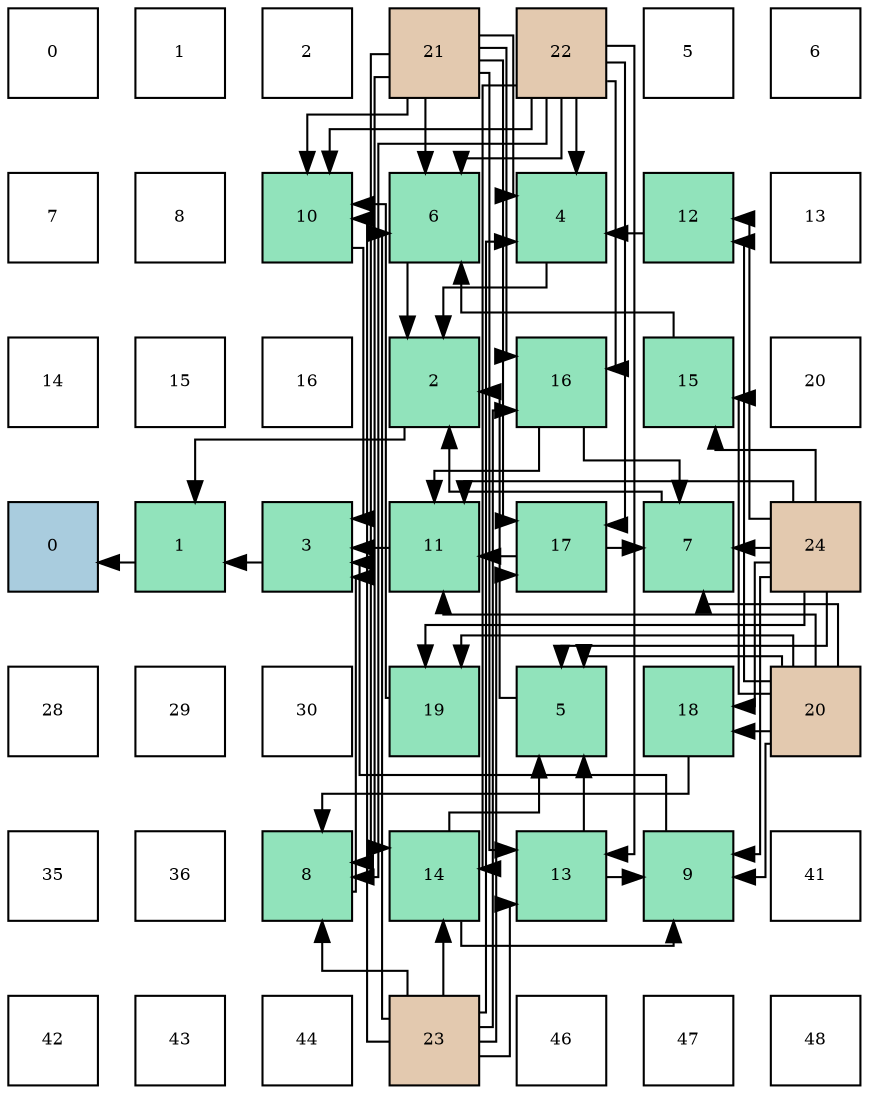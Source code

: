 digraph layout{
 rankdir=TB;
 splines=ortho;
 node [style=filled shape=square fixedsize=true width=0.6];
0[label="0", fontsize=8, fillcolor="#ffffff"];
1[label="1", fontsize=8, fillcolor="#ffffff"];
2[label="2", fontsize=8, fillcolor="#ffffff"];
3[label="21", fontsize=8, fillcolor="#e3c9af"];
4[label="22", fontsize=8, fillcolor="#e3c9af"];
5[label="5", fontsize=8, fillcolor="#ffffff"];
6[label="6", fontsize=8, fillcolor="#ffffff"];
7[label="7", fontsize=8, fillcolor="#ffffff"];
8[label="8", fontsize=8, fillcolor="#ffffff"];
9[label="10", fontsize=8, fillcolor="#91e3bb"];
10[label="6", fontsize=8, fillcolor="#91e3bb"];
11[label="4", fontsize=8, fillcolor="#91e3bb"];
12[label="12", fontsize=8, fillcolor="#91e3bb"];
13[label="13", fontsize=8, fillcolor="#ffffff"];
14[label="14", fontsize=8, fillcolor="#ffffff"];
15[label="15", fontsize=8, fillcolor="#ffffff"];
16[label="16", fontsize=8, fillcolor="#ffffff"];
17[label="2", fontsize=8, fillcolor="#91e3bb"];
18[label="16", fontsize=8, fillcolor="#91e3bb"];
19[label="15", fontsize=8, fillcolor="#91e3bb"];
20[label="20", fontsize=8, fillcolor="#ffffff"];
21[label="0", fontsize=8, fillcolor="#a9ccde"];
22[label="1", fontsize=8, fillcolor="#91e3bb"];
23[label="3", fontsize=8, fillcolor="#91e3bb"];
24[label="11", fontsize=8, fillcolor="#91e3bb"];
25[label="17", fontsize=8, fillcolor="#91e3bb"];
26[label="7", fontsize=8, fillcolor="#91e3bb"];
27[label="24", fontsize=8, fillcolor="#e3c9af"];
28[label="28", fontsize=8, fillcolor="#ffffff"];
29[label="29", fontsize=8, fillcolor="#ffffff"];
30[label="30", fontsize=8, fillcolor="#ffffff"];
31[label="19", fontsize=8, fillcolor="#91e3bb"];
32[label="5", fontsize=8, fillcolor="#91e3bb"];
33[label="18", fontsize=8, fillcolor="#91e3bb"];
34[label="20", fontsize=8, fillcolor="#e3c9af"];
35[label="35", fontsize=8, fillcolor="#ffffff"];
36[label="36", fontsize=8, fillcolor="#ffffff"];
37[label="8", fontsize=8, fillcolor="#91e3bb"];
38[label="14", fontsize=8, fillcolor="#91e3bb"];
39[label="13", fontsize=8, fillcolor="#91e3bb"];
40[label="9", fontsize=8, fillcolor="#91e3bb"];
41[label="41", fontsize=8, fillcolor="#ffffff"];
42[label="42", fontsize=8, fillcolor="#ffffff"];
43[label="43", fontsize=8, fillcolor="#ffffff"];
44[label="44", fontsize=8, fillcolor="#ffffff"];
45[label="23", fontsize=8, fillcolor="#e3c9af"];
46[label="46", fontsize=8, fillcolor="#ffffff"];
47[label="47", fontsize=8, fillcolor="#ffffff"];
48[label="48", fontsize=8, fillcolor="#ffffff"];
edge [constraint=false, style=vis];22 -> 21;
17 -> 22;
23 -> 22;
11 -> 17;
32 -> 17;
10 -> 17;
26 -> 17;
37 -> 23;
40 -> 23;
9 -> 23;
24 -> 23;
12 -> 11;
3 -> 11;
4 -> 11;
45 -> 11;
39 -> 32;
38 -> 32;
34 -> 32;
27 -> 32;
19 -> 10;
3 -> 10;
4 -> 10;
45 -> 10;
18 -> 26;
25 -> 26;
34 -> 26;
27 -> 26;
33 -> 37;
3 -> 37;
4 -> 37;
45 -> 37;
39 -> 40;
38 -> 40;
34 -> 40;
27 -> 40;
31 -> 9;
3 -> 9;
4 -> 9;
45 -> 9;
18 -> 24;
25 -> 24;
34 -> 24;
27 -> 24;
34 -> 12;
27 -> 12;
3 -> 39;
4 -> 39;
45 -> 39;
3 -> 38;
4 -> 38;
45 -> 38;
34 -> 19;
27 -> 19;
3 -> 18;
4 -> 18;
45 -> 18;
3 -> 25;
4 -> 25;
45 -> 25;
34 -> 33;
27 -> 33;
34 -> 31;
27 -> 31;
edge [constraint=true, style=invis];
0 -> 7 -> 14 -> 21 -> 28 -> 35 -> 42;
1 -> 8 -> 15 -> 22 -> 29 -> 36 -> 43;
2 -> 9 -> 16 -> 23 -> 30 -> 37 -> 44;
3 -> 10 -> 17 -> 24 -> 31 -> 38 -> 45;
4 -> 11 -> 18 -> 25 -> 32 -> 39 -> 46;
5 -> 12 -> 19 -> 26 -> 33 -> 40 -> 47;
6 -> 13 -> 20 -> 27 -> 34 -> 41 -> 48;
rank = same {0 -> 1 -> 2 -> 3 -> 4 -> 5 -> 6};
rank = same {7 -> 8 -> 9 -> 10 -> 11 -> 12 -> 13};
rank = same {14 -> 15 -> 16 -> 17 -> 18 -> 19 -> 20};
rank = same {21 -> 22 -> 23 -> 24 -> 25 -> 26 -> 27};
rank = same {28 -> 29 -> 30 -> 31 -> 32 -> 33 -> 34};
rank = same {35 -> 36 -> 37 -> 38 -> 39 -> 40 -> 41};
rank = same {42 -> 43 -> 44 -> 45 -> 46 -> 47 -> 48};
}